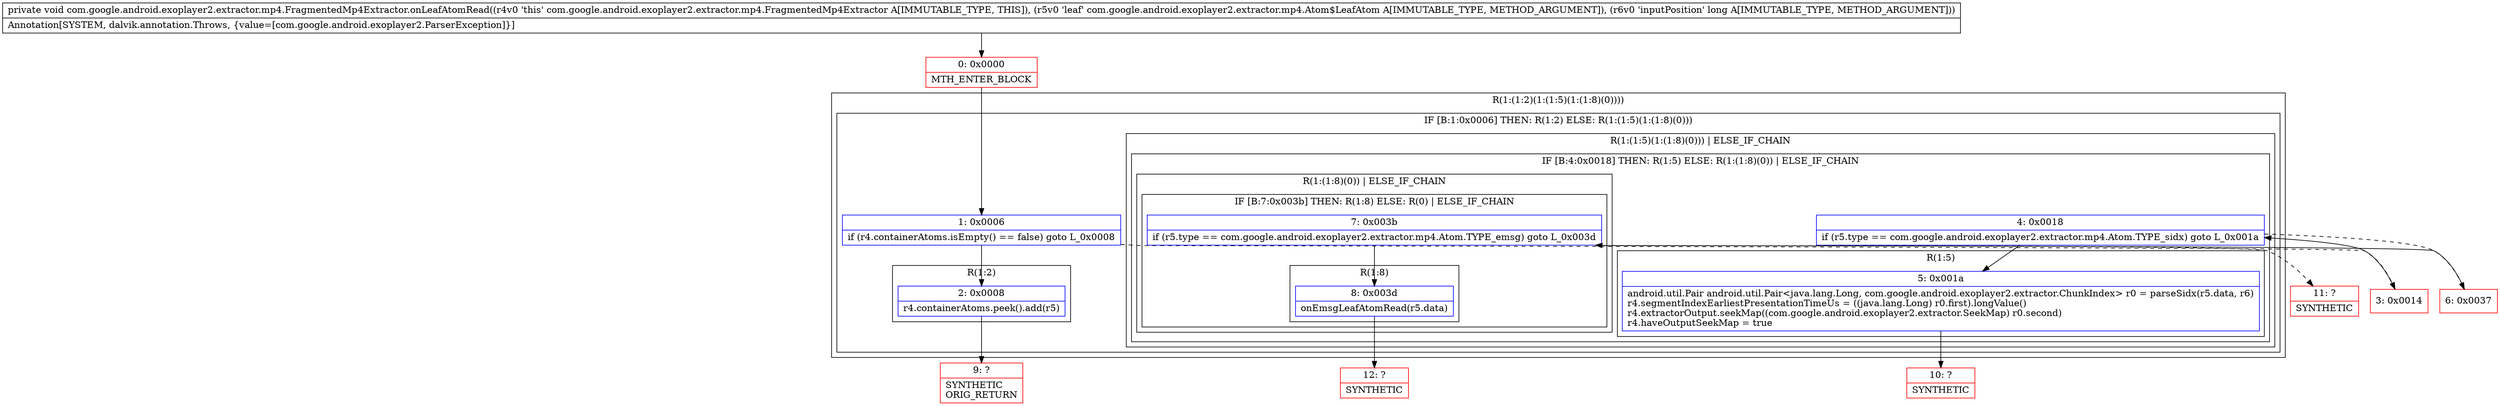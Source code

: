 digraph "CFG forcom.google.android.exoplayer2.extractor.mp4.FragmentedMp4Extractor.onLeafAtomRead(Lcom\/google\/android\/exoplayer2\/extractor\/mp4\/Atom$LeafAtom;J)V" {
subgraph cluster_Region_717322777 {
label = "R(1:(1:2)(1:(1:5)(1:(1:8)(0))))";
node [shape=record,color=blue];
subgraph cluster_IfRegion_1168923223 {
label = "IF [B:1:0x0006] THEN: R(1:2) ELSE: R(1:(1:5)(1:(1:8)(0)))";
node [shape=record,color=blue];
Node_1 [shape=record,label="{1\:\ 0x0006|if (r4.containerAtoms.isEmpty() == false) goto L_0x0008\l}"];
subgraph cluster_Region_204247718 {
label = "R(1:2)";
node [shape=record,color=blue];
Node_2 [shape=record,label="{2\:\ 0x0008|r4.containerAtoms.peek().add(r5)\l}"];
}
subgraph cluster_Region_1120398454 {
label = "R(1:(1:5)(1:(1:8)(0))) | ELSE_IF_CHAIN\l";
node [shape=record,color=blue];
subgraph cluster_IfRegion_1677150085 {
label = "IF [B:4:0x0018] THEN: R(1:5) ELSE: R(1:(1:8)(0)) | ELSE_IF_CHAIN\l";
node [shape=record,color=blue];
Node_4 [shape=record,label="{4\:\ 0x0018|if (r5.type == com.google.android.exoplayer2.extractor.mp4.Atom.TYPE_sidx) goto L_0x001a\l}"];
subgraph cluster_Region_190964559 {
label = "R(1:5)";
node [shape=record,color=blue];
Node_5 [shape=record,label="{5\:\ 0x001a|android.util.Pair android.util.Pair\<java.lang.Long, com.google.android.exoplayer2.extractor.ChunkIndex\> r0 = parseSidx(r5.data, r6)\lr4.segmentIndexEarliestPresentationTimeUs = ((java.lang.Long) r0.first).longValue()\lr4.extractorOutput.seekMap((com.google.android.exoplayer2.extractor.SeekMap) r0.second)\lr4.haveOutputSeekMap = true\l}"];
}
subgraph cluster_Region_1152309070 {
label = "R(1:(1:8)(0)) | ELSE_IF_CHAIN\l";
node [shape=record,color=blue];
subgraph cluster_IfRegion_754959583 {
label = "IF [B:7:0x003b] THEN: R(1:8) ELSE: R(0) | ELSE_IF_CHAIN\l";
node [shape=record,color=blue];
Node_7 [shape=record,label="{7\:\ 0x003b|if (r5.type == com.google.android.exoplayer2.extractor.mp4.Atom.TYPE_emsg) goto L_0x003d\l}"];
subgraph cluster_Region_1361455466 {
label = "R(1:8)";
node [shape=record,color=blue];
Node_8 [shape=record,label="{8\:\ 0x003d|onEmsgLeafAtomRead(r5.data)\l}"];
}
subgraph cluster_Region_137664420 {
label = "R(0)";
node [shape=record,color=blue];
}
}
}
}
}
}
}
Node_0 [shape=record,color=red,label="{0\:\ 0x0000|MTH_ENTER_BLOCK\l}"];
Node_3 [shape=record,color=red,label="{3\:\ 0x0014}"];
Node_6 [shape=record,color=red,label="{6\:\ 0x0037}"];
Node_9 [shape=record,color=red,label="{9\:\ ?|SYNTHETIC\lORIG_RETURN\l}"];
Node_10 [shape=record,color=red,label="{10\:\ ?|SYNTHETIC\l}"];
Node_11 [shape=record,color=red,label="{11\:\ ?|SYNTHETIC\l}"];
Node_12 [shape=record,color=red,label="{12\:\ ?|SYNTHETIC\l}"];
MethodNode[shape=record,label="{private void com.google.android.exoplayer2.extractor.mp4.FragmentedMp4Extractor.onLeafAtomRead((r4v0 'this' com.google.android.exoplayer2.extractor.mp4.FragmentedMp4Extractor A[IMMUTABLE_TYPE, THIS]), (r5v0 'leaf' com.google.android.exoplayer2.extractor.mp4.Atom$LeafAtom A[IMMUTABLE_TYPE, METHOD_ARGUMENT]), (r6v0 'inputPosition' long A[IMMUTABLE_TYPE, METHOD_ARGUMENT]))  | Annotation[SYSTEM, dalvik.annotation.Throws, \{value=[com.google.android.exoplayer2.ParserException]\}]\l}"];
MethodNode -> Node_0;
Node_1 -> Node_2;
Node_1 -> Node_3[style=dashed];
Node_2 -> Node_9;
Node_4 -> Node_5;
Node_4 -> Node_6[style=dashed];
Node_5 -> Node_10;
Node_7 -> Node_8;
Node_7 -> Node_11[style=dashed];
Node_8 -> Node_12;
Node_0 -> Node_1;
Node_3 -> Node_4;
Node_6 -> Node_7;
}

